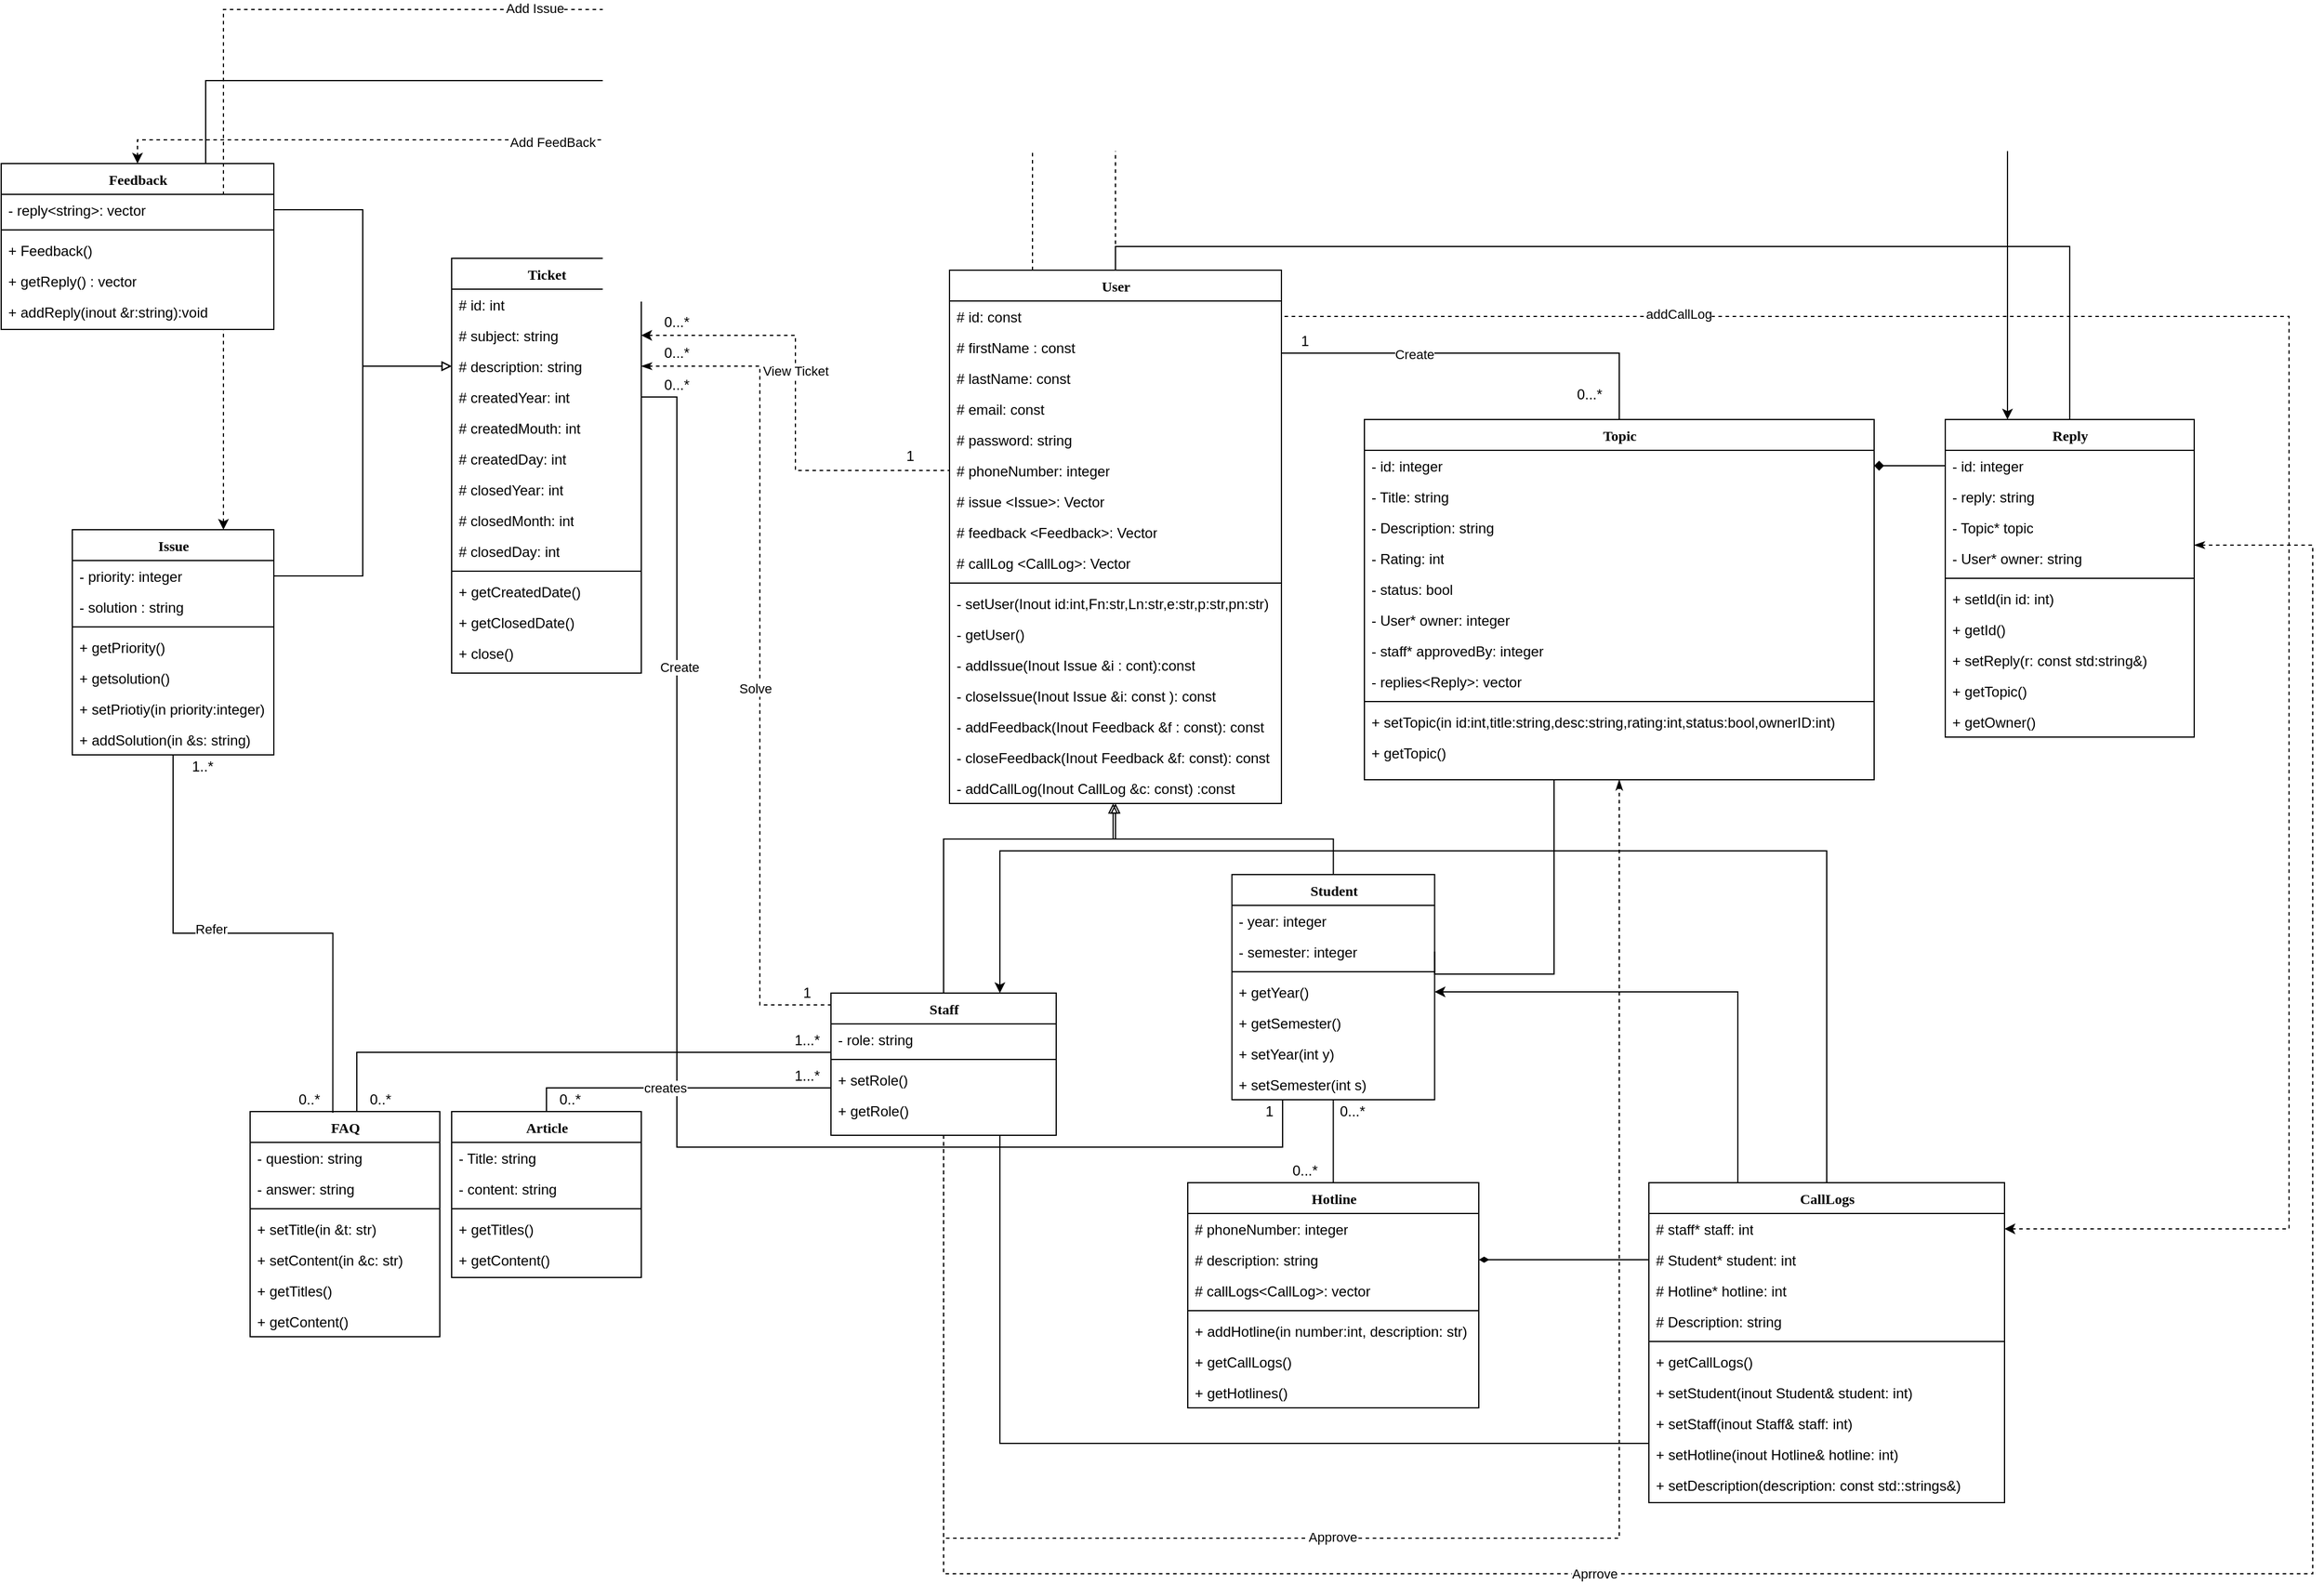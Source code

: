 <mxfile version="13.9.9" type="device"><diagram name="Page-1" id="6133507b-19e7-1e82-6fc7-422aa6c4b21f"><mxGraphModel dx="573" dy="3517" grid="1" gridSize="10" guides="1" tooltips="1" connect="1" arrows="1" fold="1" page="1" pageScale="1" pageWidth="1100" pageHeight="850" background="#ffffff" math="0" shadow="0"><root><mxCell id="0"/><mxCell id="1" parent="0"/><mxCell id="uD2Qz-DI841jRmQrWf2C-61" style="edgeStyle=orthogonalEdgeStyle;rounded=0;orthogonalLoop=1;jettySize=auto;html=1;endArrow=block;endFill=0;" parent="1" source="uD2Qz-DI841jRmQrWf2C-1" edge="1"><mxGeometry relative="1" as="geometry"><mxPoint x="2158" y="-1780" as="targetPoint"/><Array as="points"><mxPoint x="2344" y="-1750"/><mxPoint x="2158" y="-1750"/></Array><mxPoint x="2342.5" y="-1701" as="sourcePoint"/></mxGeometry></mxCell><mxCell id="uD2Qz-DI841jRmQrWf2C-149" style="rounded=0;orthogonalLoop=1;jettySize=auto;html=1;exitX=0.5;exitY=1;exitDx=0;exitDy=0;endArrow=none;endFill=0;entryX=0.5;entryY=0;entryDx=0;entryDy=0;" parent="1" source="uD2Qz-DI841jRmQrWf2C-1" target="uD2Qz-DI841jRmQrWf2C-117" edge="1"><mxGeometry relative="1" as="geometry"><mxPoint x="2360" y="-1490" as="targetPoint"/></mxGeometry></mxCell><mxCell id="uD2Qz-DI841jRmQrWf2C-1" value="Student" style="swimlane;html=1;fontStyle=1;align=center;verticalAlign=top;childLayout=stackLayout;horizontal=1;startSize=26;horizontalStack=0;resizeParent=1;resizeLast=0;collapsible=1;marginBottom=0;swimlaneFillColor=#ffffff;rounded=0;shadow=0;comic=0;labelBackgroundColor=none;strokeWidth=1;fillColor=none;fontFamily=Verdana;fontSize=12" parent="1" vertex="1"><mxGeometry x="2258.25" y="-1720" width="171" height="190" as="geometry"><mxRectangle x="1769" y="-1941" width="100" height="26" as="alternateBounds"/></mxGeometry></mxCell><mxCell id="uD2Qz-DI841jRmQrWf2C-2" value="- year: integer" style="text;html=1;strokeColor=none;fillColor=none;align=left;verticalAlign=top;spacingLeft=4;spacingRight=4;whiteSpace=wrap;overflow=hidden;rotatable=0;points=[[0,0.5],[1,0.5]];portConstraint=eastwest;" parent="uD2Qz-DI841jRmQrWf2C-1" vertex="1"><mxGeometry y="26" width="171" height="26" as="geometry"/></mxCell><mxCell id="uD2Qz-DI841jRmQrWf2C-3" value="- semester: integer" style="text;html=1;strokeColor=none;fillColor=none;align=left;verticalAlign=top;spacingLeft=4;spacingRight=4;whiteSpace=wrap;overflow=hidden;rotatable=0;points=[[0,0.5],[1,0.5]];portConstraint=eastwest;" parent="uD2Qz-DI841jRmQrWf2C-1" vertex="1"><mxGeometry y="52" width="171" height="26" as="geometry"/></mxCell><mxCell id="uD2Qz-DI841jRmQrWf2C-4" value="" style="line;html=1;strokeWidth=1;fillColor=none;align=left;verticalAlign=middle;spacingTop=-1;spacingLeft=3;spacingRight=3;rotatable=0;labelPosition=right;points=[];portConstraint=eastwest;" parent="uD2Qz-DI841jRmQrWf2C-1" vertex="1"><mxGeometry y="78" width="171" height="8" as="geometry"/></mxCell><mxCell id="uD2Qz-DI841jRmQrWf2C-70" value="+ getYear()" style="text;html=1;strokeColor=none;fillColor=none;align=left;verticalAlign=top;spacingLeft=4;spacingRight=4;whiteSpace=wrap;overflow=hidden;rotatable=0;points=[[0,0.5],[1,0.5]];portConstraint=eastwest;" parent="uD2Qz-DI841jRmQrWf2C-1" vertex="1"><mxGeometry y="86" width="171" height="26" as="geometry"/></mxCell><mxCell id="fwpFSu5k25o9d_HIzs70-4" value="+ getSemester()" style="text;html=1;strokeColor=none;fillColor=none;align=left;verticalAlign=top;spacingLeft=4;spacingRight=4;whiteSpace=wrap;overflow=hidden;rotatable=0;points=[[0,0.5],[1,0.5]];portConstraint=eastwest;" parent="uD2Qz-DI841jRmQrWf2C-1" vertex="1"><mxGeometry y="112" width="171" height="26" as="geometry"/></mxCell><mxCell id="fwpFSu5k25o9d_HIzs70-3" value="+ setYear(int y)" style="text;html=1;strokeColor=none;fillColor=none;align=left;verticalAlign=top;spacingLeft=4;spacingRight=4;whiteSpace=wrap;overflow=hidden;rotatable=0;points=[[0,0.5],[1,0.5]];portConstraint=eastwest;" parent="uD2Qz-DI841jRmQrWf2C-1" vertex="1"><mxGeometry y="138" width="171" height="26" as="geometry"/></mxCell><mxCell id="uD2Qz-DI841jRmQrWf2C-5" value="+ setSemester(int s)" style="text;html=1;strokeColor=none;fillColor=none;align=left;verticalAlign=top;spacingLeft=4;spacingRight=4;whiteSpace=wrap;overflow=hidden;rotatable=0;points=[[0,0.5],[1,0.5]];portConstraint=eastwest;" parent="uD2Qz-DI841jRmQrWf2C-1" vertex="1"><mxGeometry y="164" width="171" height="26" as="geometry"/></mxCell><mxCell id="uD2Qz-DI841jRmQrWf2C-62" style="edgeStyle=orthogonalEdgeStyle;rounded=0;orthogonalLoop=1;jettySize=auto;html=1;exitX=0.5;exitY=0;exitDx=0;exitDy=0;entryX=0.5;entryY=1;entryDx=0;entryDy=0;endArrow=block;endFill=0;" parent="1" source="uD2Qz-DI841jRmQrWf2C-53" target="uD2Qz-DI841jRmQrWf2C-73" edge="1"><mxGeometry relative="1" as="geometry"><mxPoint x="2159" y="-1786" as="targetPoint"/><Array as="points"><mxPoint x="2015" y="-1750"/><mxPoint x="2160" y="-1750"/></Array></mxGeometry></mxCell><mxCell id="LTG6t53aJ85nXShR4HOv-27" style="edgeStyle=orthogonalEdgeStyle;rounded=0;orthogonalLoop=1;jettySize=auto;html=1;exitX=0.75;exitY=1;exitDx=0;exitDy=0;entryX=0;entryY=0.5;entryDx=0;entryDy=0;endArrow=none;endFill=0;" parent="1" source="uD2Qz-DI841jRmQrWf2C-53" target="uD2Qz-DI841jRmQrWf2C-168" edge="1"><mxGeometry relative="1" as="geometry"><Array as="points"><mxPoint x="2063" y="-1240"/><mxPoint x="2610" y="-1240"/></Array></mxGeometry></mxCell><mxCell id="jJWsI16hQN7wxo_IH3_u-4" style="edgeStyle=orthogonalEdgeStyle;rounded=0;orthogonalLoop=1;jettySize=auto;html=1;entryX=0.5;entryY=1;entryDx=0;entryDy=0;dashed=1;startArrow=none;startFill=0;endArrow=classicThin;endFill=1;" parent="1" source="uD2Qz-DI841jRmQrWf2C-53" target="uD2Qz-DI841jRmQrWf2C-133" edge="1"><mxGeometry relative="1" as="geometry"><Array as="points"><mxPoint x="2015" y="-1160"/><mxPoint x="2585" y="-1160"/></Array></mxGeometry></mxCell><mxCell id="jJWsI16hQN7wxo_IH3_u-5" value="Approve" style="edgeLabel;html=1;align=center;verticalAlign=middle;resizable=0;points=[];" parent="jJWsI16hQN7wxo_IH3_u-4" vertex="1" connectable="0"><mxGeometry x="-0.139" y="1" relative="1" as="geometry"><mxPoint as="offset"/></mxGeometry></mxCell><mxCell id="uD2Qz-DI841jRmQrWf2C-53" value="Staff" style="swimlane;html=1;fontStyle=1;align=center;verticalAlign=top;childLayout=stackLayout;horizontal=1;startSize=26;horizontalStack=0;resizeParent=1;resizeLast=0;collapsible=1;marginBottom=0;swimlaneFillColor=#ffffff;rounded=0;shadow=0;comic=0;labelBackgroundColor=none;strokeWidth=1;fillColor=none;fontFamily=Verdana;fontSize=12" parent="1" vertex="1"><mxGeometry x="1920" y="-1620" width="190" height="120" as="geometry"><mxRectangle x="1430" y="-1941" width="100" height="26" as="alternateBounds"/></mxGeometry></mxCell><mxCell id="uD2Qz-DI841jRmQrWf2C-54" value="- role: string" style="text;html=1;strokeColor=none;fillColor=none;align=left;verticalAlign=top;spacingLeft=4;spacingRight=4;whiteSpace=wrap;overflow=hidden;rotatable=0;points=[[0,0.5],[1,0.5]];portConstraint=eastwest;" parent="uD2Qz-DI841jRmQrWf2C-53" vertex="1"><mxGeometry y="26" width="190" height="26" as="geometry"/></mxCell><mxCell id="uD2Qz-DI841jRmQrWf2C-56" value="" style="line;html=1;strokeWidth=1;fillColor=none;align=left;verticalAlign=middle;spacingTop=-1;spacingLeft=3;spacingRight=3;rotatable=0;labelPosition=right;points=[];portConstraint=eastwest;" parent="uD2Qz-DI841jRmQrWf2C-53" vertex="1"><mxGeometry y="52" width="190" height="8" as="geometry"/></mxCell><mxCell id="fwpFSu5k25o9d_HIzs70-22" value="+ setRole()" style="text;html=1;strokeColor=none;fillColor=none;align=left;verticalAlign=top;spacingLeft=4;spacingRight=4;whiteSpace=wrap;overflow=hidden;rotatable=0;points=[[0,0.5],[1,0.5]];portConstraint=eastwest;" parent="uD2Qz-DI841jRmQrWf2C-53" vertex="1"><mxGeometry y="60" width="190" height="26" as="geometry"/></mxCell><mxCell id="X2WeLWAJaxURfAypOdhX-17" value="+ getRole()" style="text;html=1;strokeColor=none;fillColor=none;align=left;verticalAlign=top;spacingLeft=4;spacingRight=4;whiteSpace=wrap;overflow=hidden;rotatable=0;points=[[0,0.5],[1,0.5]];portConstraint=eastwest;" parent="uD2Qz-DI841jRmQrWf2C-53" vertex="1"><mxGeometry y="86" width="190" height="26" as="geometry"/></mxCell><mxCell id="hPfFJoXS72aLHpicnr_9-10" style="edgeStyle=orthogonalEdgeStyle;rounded=0;orthogonalLoop=1;jettySize=auto;html=1;exitX=0.25;exitY=0;exitDx=0;exitDy=0;entryX=0.5;entryY=0;entryDx=0;entryDy=0;dashed=1;startArrow=none;startFill=0;endArrow=classic;endFill=1;" parent="1" source="uD2Qz-DI841jRmQrWf2C-73" target="uD2Qz-DI841jRmQrWf2C-145" edge="1"><mxGeometry relative="1" as="geometry"/></mxCell><mxCell id="hPfFJoXS72aLHpicnr_9-11" value="Add FeedBack" style="edgeLabel;html=1;align=center;verticalAlign=middle;resizable=0;points=[];" parent="hPfFJoXS72aLHpicnr_9-10" vertex="1" connectable="0"><mxGeometry x="0.165" y="2" relative="1" as="geometry"><mxPoint as="offset"/></mxGeometry></mxCell><mxCell id="uD2Qz-DI841jRmQrWf2C-73" value="User" style="swimlane;html=1;fontStyle=1;align=center;verticalAlign=top;childLayout=stackLayout;horizontal=1;startSize=26;horizontalStack=0;resizeParent=1;resizeLast=0;collapsible=1;marginBottom=0;swimlaneFillColor=#ffffff;rounded=0;shadow=0;comic=0;labelBackgroundColor=none;strokeWidth=1;fillColor=none;fontFamily=Verdana;fontSize=12" parent="1" vertex="1"><mxGeometry x="2020" y="-2230" width="280" height="450" as="geometry"><mxRectangle x="1581" y="-2465" width="100" height="26" as="alternateBounds"/></mxGeometry></mxCell><mxCell id="uD2Qz-DI841jRmQrWf2C-74" value="# id: const" style="text;html=1;strokeColor=none;fillColor=none;align=left;verticalAlign=top;spacingLeft=4;spacingRight=4;whiteSpace=wrap;overflow=hidden;rotatable=0;points=[[0,0.5],[1,0.5]];portConstraint=eastwest;" parent="uD2Qz-DI841jRmQrWf2C-73" vertex="1"><mxGeometry y="26" width="280" height="26" as="geometry"/></mxCell><mxCell id="uD2Qz-DI841jRmQrWf2C-75" value="#&amp;nbsp;firstName : const" style="text;html=1;strokeColor=none;fillColor=none;align=left;verticalAlign=top;spacingLeft=4;spacingRight=4;whiteSpace=wrap;overflow=hidden;rotatable=0;points=[[0,0.5],[1,0.5]];portConstraint=eastwest;" parent="uD2Qz-DI841jRmQrWf2C-73" vertex="1"><mxGeometry y="52" width="280" height="26" as="geometry"/></mxCell><mxCell id="uD2Qz-DI841jRmQrWf2C-78" value="#&amp;nbsp;lastName: const" style="text;html=1;strokeColor=none;fillColor=none;align=left;verticalAlign=top;spacingLeft=4;spacingRight=4;whiteSpace=wrap;overflow=hidden;rotatable=0;points=[[0,0.5],[1,0.5]];portConstraint=eastwest;" parent="uD2Qz-DI841jRmQrWf2C-73" vertex="1"><mxGeometry y="78" width="280" height="26" as="geometry"/></mxCell><mxCell id="uD2Qz-DI841jRmQrWf2C-79" value="#&amp;nbsp;email: const" style="text;html=1;strokeColor=none;fillColor=none;align=left;verticalAlign=top;spacingLeft=4;spacingRight=4;whiteSpace=wrap;overflow=hidden;rotatable=0;points=[[0,0.5],[1,0.5]];portConstraint=eastwest;" parent="uD2Qz-DI841jRmQrWf2C-73" vertex="1"><mxGeometry y="104" width="280" height="26" as="geometry"/></mxCell><mxCell id="uD2Qz-DI841jRmQrWf2C-80" value="#&amp;nbsp;password: string" style="text;html=1;strokeColor=none;fillColor=none;align=left;verticalAlign=top;spacingLeft=4;spacingRight=4;whiteSpace=wrap;overflow=hidden;rotatable=0;points=[[0,0.5],[1,0.5]];portConstraint=eastwest;" parent="uD2Qz-DI841jRmQrWf2C-73" vertex="1"><mxGeometry y="130" width="280" height="26" as="geometry"/></mxCell><mxCell id="uD2Qz-DI841jRmQrWf2C-81" value="#&amp;nbsp;phoneNumber: integer" style="text;html=1;strokeColor=none;fillColor=none;align=left;verticalAlign=top;spacingLeft=4;spacingRight=4;whiteSpace=wrap;overflow=hidden;rotatable=0;points=[[0,0.5],[1,0.5]];portConstraint=eastwest;" parent="uD2Qz-DI841jRmQrWf2C-73" vertex="1"><mxGeometry y="156" width="280" height="26" as="geometry"/></mxCell><mxCell id="uD2Qz-DI841jRmQrWf2C-82" value="#&amp;nbsp;issue &amp;lt;Issue&amp;gt;: Vector" style="text;html=1;strokeColor=none;fillColor=none;align=left;verticalAlign=top;spacingLeft=4;spacingRight=4;whiteSpace=wrap;overflow=hidden;rotatable=0;points=[[0,0.5],[1,0.5]];portConstraint=eastwest;" parent="uD2Qz-DI841jRmQrWf2C-73" vertex="1"><mxGeometry y="182" width="280" height="26" as="geometry"/></mxCell><mxCell id="uD2Qz-DI841jRmQrWf2C-83" value="#&amp;nbsp;feedback &amp;lt;Feedback&amp;gt;: Vector" style="text;html=1;strokeColor=none;fillColor=none;align=left;verticalAlign=top;spacingLeft=4;spacingRight=4;whiteSpace=wrap;overflow=hidden;rotatable=0;points=[[0,0.5],[1,0.5]];portConstraint=eastwest;" parent="uD2Qz-DI841jRmQrWf2C-73" vertex="1"><mxGeometry y="208" width="280" height="26" as="geometry"/></mxCell><mxCell id="uD2Qz-DI841jRmQrWf2C-84" value="#&amp;nbsp;callLog &amp;lt;CallLog&amp;gt;: Vector" style="text;html=1;strokeColor=none;fillColor=none;align=left;verticalAlign=top;spacingLeft=4;spacingRight=4;whiteSpace=wrap;overflow=hidden;rotatable=0;points=[[0,0.5],[1,0.5]];portConstraint=eastwest;" parent="uD2Qz-DI841jRmQrWf2C-73" vertex="1"><mxGeometry y="234" width="280" height="26" as="geometry"/></mxCell><mxCell id="uD2Qz-DI841jRmQrWf2C-76" value="" style="line;html=1;strokeWidth=1;fillColor=none;align=left;verticalAlign=middle;spacingTop=-1;spacingLeft=3;spacingRight=3;rotatable=0;labelPosition=right;points=[];portConstraint=eastwest;" parent="uD2Qz-DI841jRmQrWf2C-73" vertex="1"><mxGeometry y="260" width="280" height="8" as="geometry"/></mxCell><mxCell id="X2WeLWAJaxURfAypOdhX-36" value="- setUser(Inout id:int,Fn:str,Ln:str,e:str,p:str,pn:str)&amp;nbsp;" style="text;html=1;strokeColor=none;fillColor=none;align=left;verticalAlign=top;spacingLeft=4;spacingRight=4;whiteSpace=wrap;overflow=hidden;rotatable=0;points=[[0,0.5],[1,0.5]];portConstraint=eastwest;" parent="uD2Qz-DI841jRmQrWf2C-73" vertex="1"><mxGeometry y="268" width="280" height="26" as="geometry"/></mxCell><mxCell id="d10jbH8K3HjbSiHSZLrP-2" value="- getUser()&amp;nbsp;" style="text;html=1;strokeColor=none;fillColor=none;align=left;verticalAlign=top;spacingLeft=4;spacingRight=4;whiteSpace=wrap;overflow=hidden;rotatable=0;points=[[0,0.5],[1,0.5]];portConstraint=eastwest;" vertex="1" parent="uD2Qz-DI841jRmQrWf2C-73"><mxGeometry y="294" width="280" height="26" as="geometry"/></mxCell><mxCell id="X2WeLWAJaxURfAypOdhX-15" value="- addIssue(Inout Issue &amp;amp;i : cont):const" style="text;html=1;strokeColor=none;fillColor=none;align=left;verticalAlign=top;spacingLeft=4;spacingRight=4;whiteSpace=wrap;overflow=hidden;rotatable=0;points=[[0,0.5],[1,0.5]];portConstraint=eastwest;" parent="uD2Qz-DI841jRmQrWf2C-73" vertex="1"><mxGeometry y="320" width="280" height="26" as="geometry"/></mxCell><mxCell id="uD2Qz-DI841jRmQrWf2C-86" value="- closeIssue(Inout Issue &amp;amp;i: const ): const&amp;nbsp;" style="text;html=1;strokeColor=none;fillColor=none;align=left;verticalAlign=top;spacingLeft=4;spacingRight=4;whiteSpace=wrap;overflow=hidden;rotatable=0;points=[[0,0.5],[1,0.5]];portConstraint=eastwest;" parent="uD2Qz-DI841jRmQrWf2C-73" vertex="1"><mxGeometry y="346" width="280" height="26" as="geometry"/></mxCell><mxCell id="uD2Qz-DI841jRmQrWf2C-77" value="- addFeedback(Inout Feedback &amp;amp;f : const): const&amp;nbsp;&amp;nbsp;" style="text;html=1;strokeColor=none;fillColor=none;align=left;verticalAlign=top;spacingLeft=4;spacingRight=4;whiteSpace=wrap;overflow=hidden;rotatable=0;points=[[0,0.5],[1,0.5]];portConstraint=eastwest;" parent="uD2Qz-DI841jRmQrWf2C-73" vertex="1"><mxGeometry y="372" width="280" height="26" as="geometry"/></mxCell><mxCell id="uD2Qz-DI841jRmQrWf2C-87" value="- closeFeedback(Inout Feedback &amp;amp;f: const): const&amp;nbsp;" style="text;html=1;strokeColor=none;fillColor=none;align=left;verticalAlign=top;spacingLeft=4;spacingRight=4;whiteSpace=wrap;overflow=hidden;rotatable=0;points=[[0,0.5],[1,0.5]];portConstraint=eastwest;" parent="uD2Qz-DI841jRmQrWf2C-73" vertex="1"><mxGeometry y="398" width="280" height="26" as="geometry"/></mxCell><mxCell id="uD2Qz-DI841jRmQrWf2C-164" value="- addCallLog(Inout CallLog &amp;amp;c: const) :const" style="text;html=1;strokeColor=none;fillColor=none;align=left;verticalAlign=top;spacingLeft=4;spacingRight=4;whiteSpace=wrap;overflow=hidden;rotatable=0;points=[[0,0.5],[1,0.5]];portConstraint=eastwest;" parent="uD2Qz-DI841jRmQrWf2C-73" vertex="1"><mxGeometry y="424" width="280" height="26" as="geometry"/></mxCell><mxCell id="uD2Qz-DI841jRmQrWf2C-98" value="" style="group;container=1;" parent="1" vertex="1" connectable="0"><mxGeometry x="1613" y="-2083" width="394" height="314" as="geometry"><mxRectangle x="1123" y="-2323" width="50" height="40" as="alternateBounds"/></mxGeometry></mxCell><mxCell id="uD2Qz-DI841jRmQrWf2C-96" value="1" style="text;html=1;strokeColor=none;fillColor=none;align=center;verticalAlign=middle;whiteSpace=wrap;rounded=0;" parent="uD2Qz-DI841jRmQrWf2C-98" vertex="1"><mxGeometry x="354" width="40" height="20" as="geometry"/></mxCell><mxCell id="uD2Qz-DI841jRmQrWf2C-108" style="edgeStyle=orthogonalEdgeStyle;rounded=0;orthogonalLoop=1;jettySize=auto;html=1;exitX=1;exitY=0.5;exitDx=0;exitDy=0;endArrow=none;endFill=0;startArrow=classicThin;startFill=1;dashed=1;" parent="1" source="uD2Qz-DI841jRmQrWf2C-99" target="uD2Qz-DI841jRmQrWf2C-53" edge="1"><mxGeometry relative="1" as="geometry"><Array as="points"><mxPoint x="1860" y="-2149"/><mxPoint x="1860" y="-1610"/></Array></mxGeometry></mxCell><mxCell id="X2WeLWAJaxURfAypOdhX-28" value="Solve" style="edgeLabel;html=1;align=center;verticalAlign=middle;resizable=0;points=[];" parent="uD2Qz-DI841jRmQrWf2C-108" vertex="1" connectable="0"><mxGeometry x="0.065" y="-4" relative="1" as="geometry"><mxPoint as="offset"/></mxGeometry></mxCell><mxCell id="uD2Qz-DI841jRmQrWf2C-109" style="edgeStyle=orthogonalEdgeStyle;rounded=0;orthogonalLoop=1;jettySize=auto;html=1;exitX=1;exitY=0.5;exitDx=0;exitDy=0;endArrow=none;endFill=0;entryX=0.25;entryY=1;entryDx=0;entryDy=0;" parent="1" source="uD2Qz-DI841jRmQrWf2C-100" target="uD2Qz-DI841jRmQrWf2C-1" edge="1"><mxGeometry relative="1" as="geometry"><Array as="points"><mxPoint x="1790" y="-2123"/><mxPoint x="1790" y="-1490"/><mxPoint x="2301" y="-1490"/></Array><mxPoint x="2280" y="-1510" as="targetPoint"/></mxGeometry></mxCell><mxCell id="X2WeLWAJaxURfAypOdhX-32" value="Create" style="edgeLabel;html=1;align=center;verticalAlign=middle;resizable=0;points=[];" parent="uD2Qz-DI841jRmQrWf2C-109" vertex="1" connectable="0"><mxGeometry x="-0.575" y="2" relative="1" as="geometry"><mxPoint as="offset"/></mxGeometry></mxCell><mxCell id="uD2Qz-DI841jRmQrWf2C-110" value="0...*" style="text;html=1;strokeColor=none;fillColor=none;align=center;verticalAlign=middle;whiteSpace=wrap;rounded=0;" parent="1" vertex="1"><mxGeometry x="1770" y="-2170" width="40" height="20" as="geometry"/></mxCell><mxCell id="uD2Qz-DI841jRmQrWf2C-111" value="1" style="text;html=1;strokeColor=none;fillColor=none;align=center;verticalAlign=middle;whiteSpace=wrap;rounded=0;" parent="1" vertex="1"><mxGeometry x="1880" y="-1630" width="40" height="20" as="geometry"/></mxCell><mxCell id="uD2Qz-DI841jRmQrWf2C-113" value="1" style="text;html=1;strokeColor=none;fillColor=none;align=center;verticalAlign=middle;whiteSpace=wrap;rounded=0;" parent="1" vertex="1"><mxGeometry x="2270" y="-1530" width="40" height="20" as="geometry"/></mxCell><mxCell id="uD2Qz-DI841jRmQrWf2C-117" value="Hotline" style="swimlane;html=1;fontStyle=1;align=center;verticalAlign=top;childLayout=stackLayout;horizontal=1;startSize=26;horizontalStack=0;resizeParent=1;resizeLast=0;collapsible=1;marginBottom=0;swimlaneFillColor=#ffffff;rounded=0;shadow=0;comic=0;labelBackgroundColor=none;strokeWidth=1;fillColor=none;fontFamily=Verdana;fontSize=12" parent="1" vertex="1"><mxGeometry x="2221" y="-1460" width="245.5" height="190" as="geometry"><mxRectangle x="1430" y="-1941" width="100" height="26" as="alternateBounds"/></mxGeometry></mxCell><mxCell id="uD2Qz-DI841jRmQrWf2C-118" value="# phoneNumber: integer" style="text;html=1;strokeColor=none;fillColor=none;align=left;verticalAlign=top;spacingLeft=4;spacingRight=4;whiteSpace=wrap;overflow=hidden;rotatable=0;points=[[0,0.5],[1,0.5]];portConstraint=eastwest;" parent="uD2Qz-DI841jRmQrWf2C-117" vertex="1"><mxGeometry y="26" width="245.5" height="26" as="geometry"/></mxCell><mxCell id="uD2Qz-DI841jRmQrWf2C-161" value="# description: string" style="text;html=1;strokeColor=none;fillColor=none;align=left;verticalAlign=top;spacingLeft=4;spacingRight=4;whiteSpace=wrap;overflow=hidden;rotatable=0;points=[[0,0.5],[1,0.5]];portConstraint=eastwest;" parent="uD2Qz-DI841jRmQrWf2C-117" vertex="1"><mxGeometry y="52" width="245.5" height="26" as="geometry"/></mxCell><mxCell id="X2WeLWAJaxURfAypOdhX-1" value="# callLogs&amp;lt;CallLog&amp;gt;: vector" style="text;html=1;strokeColor=none;fillColor=none;align=left;verticalAlign=top;spacingLeft=4;spacingRight=4;whiteSpace=wrap;overflow=hidden;rotatable=0;points=[[0,0.5],[1,0.5]];portConstraint=eastwest;" parent="uD2Qz-DI841jRmQrWf2C-117" vertex="1"><mxGeometry y="78" width="245.5" height="26" as="geometry"/></mxCell><mxCell id="uD2Qz-DI841jRmQrWf2C-119" value="" style="line;html=1;strokeWidth=1;fillColor=none;align=left;verticalAlign=middle;spacingTop=-1;spacingLeft=3;spacingRight=3;rotatable=0;labelPosition=right;points=[];portConstraint=eastwest;" parent="uD2Qz-DI841jRmQrWf2C-117" vertex="1"><mxGeometry y="104" width="245.5" height="8" as="geometry"/></mxCell><mxCell id="uD2Qz-DI841jRmQrWf2C-120" value="+ addHotline(in number:int, description: str)" style="text;html=1;strokeColor=none;fillColor=none;align=left;verticalAlign=top;spacingLeft=4;spacingRight=4;whiteSpace=wrap;overflow=hidden;rotatable=0;points=[[0,0.5],[1,0.5]];portConstraint=eastwest;" parent="uD2Qz-DI841jRmQrWf2C-117" vertex="1"><mxGeometry y="112" width="245.5" height="26" as="geometry"/></mxCell><mxCell id="uD2Qz-DI841jRmQrWf2C-163" value="+ getCallLogs()" style="text;html=1;strokeColor=none;fillColor=none;align=left;verticalAlign=top;spacingLeft=4;spacingRight=4;whiteSpace=wrap;overflow=hidden;rotatable=0;points=[[0,0.5],[1,0.5]];portConstraint=eastwest;" parent="uD2Qz-DI841jRmQrWf2C-117" vertex="1"><mxGeometry y="138" width="245.5" height="26" as="geometry"/></mxCell><mxCell id="X2WeLWAJaxURfAypOdhX-3" value="+ getHotlines()" style="text;html=1;strokeColor=none;fillColor=none;align=left;verticalAlign=top;spacingLeft=4;spacingRight=4;whiteSpace=wrap;overflow=hidden;rotatable=0;points=[[0,0.5],[1,0.5]];portConstraint=eastwest;" parent="uD2Qz-DI841jRmQrWf2C-117" vertex="1"><mxGeometry y="164" width="245.5" height="26" as="geometry"/></mxCell><mxCell id="hPfFJoXS72aLHpicnr_9-8" style="edgeStyle=orthogonalEdgeStyle;rounded=0;orthogonalLoop=1;jettySize=auto;html=1;exitX=0.25;exitY=0;exitDx=0;exitDy=0;entryX=1;entryY=0.5;entryDx=0;entryDy=0;" parent="1" source="uD2Qz-DI841jRmQrWf2C-121" target="uD2Qz-DI841jRmQrWf2C-70" edge="1"><mxGeometry relative="1" as="geometry"/></mxCell><mxCell id="hPfFJoXS72aLHpicnr_9-9" style="edgeStyle=orthogonalEdgeStyle;rounded=0;orthogonalLoop=1;jettySize=auto;html=1;exitX=0.5;exitY=0;exitDx=0;exitDy=0;entryX=0.75;entryY=0;entryDx=0;entryDy=0;" parent="1" source="uD2Qz-DI841jRmQrWf2C-121" target="uD2Qz-DI841jRmQrWf2C-53" edge="1"><mxGeometry relative="1" as="geometry"><Array as="points"><mxPoint x="2760" y="-1740"/><mxPoint x="2063" y="-1740"/></Array></mxGeometry></mxCell><mxCell id="uD2Qz-DI841jRmQrWf2C-121" value="CallLogs" style="swimlane;html=1;fontStyle=1;align=center;verticalAlign=top;childLayout=stackLayout;horizontal=1;startSize=26;horizontalStack=0;resizeParent=1;resizeLast=0;collapsible=1;marginBottom=0;swimlaneFillColor=#ffffff;rounded=0;shadow=0;comic=0;labelBackgroundColor=none;strokeWidth=1;fillColor=none;fontFamily=Verdana;fontSize=12" parent="1" vertex="1"><mxGeometry x="2610" y="-1460" width="300" height="270" as="geometry"><mxRectangle x="1430" y="-1941" width="100" height="26" as="alternateBounds"/></mxGeometry></mxCell><mxCell id="uD2Qz-DI841jRmQrWf2C-122" value="# staff* staff: int" style="text;html=1;strokeColor=none;fillColor=none;align=left;verticalAlign=top;spacingLeft=4;spacingRight=4;whiteSpace=wrap;overflow=hidden;rotatable=0;points=[[0,0.5],[1,0.5]];portConstraint=eastwest;" parent="uD2Qz-DI841jRmQrWf2C-121" vertex="1"><mxGeometry y="26" width="300" height="26" as="geometry"/></mxCell><mxCell id="uD2Qz-DI841jRmQrWf2C-166" value="# Student* student: int" style="text;html=1;strokeColor=none;fillColor=none;align=left;verticalAlign=top;spacingLeft=4;spacingRight=4;whiteSpace=wrap;overflow=hidden;rotatable=0;points=[[0,0.5],[1,0.5]];portConstraint=eastwest;" parent="uD2Qz-DI841jRmQrWf2C-121" vertex="1"><mxGeometry y="52" width="300" height="26" as="geometry"/></mxCell><mxCell id="X2WeLWAJaxURfAypOdhX-6" value="# Hotline* hotline: int" style="text;html=1;strokeColor=none;fillColor=none;align=left;verticalAlign=top;spacingLeft=4;spacingRight=4;whiteSpace=wrap;overflow=hidden;rotatable=0;points=[[0,0.5],[1,0.5]];portConstraint=eastwest;" parent="uD2Qz-DI841jRmQrWf2C-121" vertex="1"><mxGeometry y="78" width="300" height="26" as="geometry"/></mxCell><mxCell id="uD2Qz-DI841jRmQrWf2C-168" value="# Description: string" style="text;html=1;strokeColor=none;fillColor=none;align=left;verticalAlign=top;spacingLeft=4;spacingRight=4;whiteSpace=wrap;overflow=hidden;rotatable=0;points=[[0,0.5],[1,0.5]];portConstraint=eastwest;" parent="uD2Qz-DI841jRmQrWf2C-121" vertex="1"><mxGeometry y="104" width="300" height="26" as="geometry"/></mxCell><mxCell id="uD2Qz-DI841jRmQrWf2C-123" value="" style="line;html=1;strokeWidth=1;fillColor=none;align=left;verticalAlign=middle;spacingTop=-1;spacingLeft=3;spacingRight=3;rotatable=0;labelPosition=right;points=[];portConstraint=eastwest;" parent="uD2Qz-DI841jRmQrWf2C-121" vertex="1"><mxGeometry y="130" width="300" height="8" as="geometry"/></mxCell><mxCell id="uD2Qz-DI841jRmQrWf2C-124" value="+ getCallLogs()" style="text;html=1;strokeColor=none;fillColor=none;align=left;verticalAlign=top;spacingLeft=4;spacingRight=4;whiteSpace=wrap;overflow=hidden;rotatable=0;points=[[0,0.5],[1,0.5]];portConstraint=eastwest;" parent="uD2Qz-DI841jRmQrWf2C-121" vertex="1"><mxGeometry y="138" width="300" height="26" as="geometry"/></mxCell><mxCell id="X2WeLWAJaxURfAypOdhX-7" value="+ setStudent(inout Student&amp;amp; student: int)" style="text;html=1;strokeColor=none;fillColor=none;align=left;verticalAlign=top;spacingLeft=4;spacingRight=4;whiteSpace=wrap;overflow=hidden;rotatable=0;points=[[0,0.5],[1,0.5]];portConstraint=eastwest;" parent="uD2Qz-DI841jRmQrWf2C-121" vertex="1"><mxGeometry y="164" width="300" height="26" as="geometry"/></mxCell><mxCell id="X2WeLWAJaxURfAypOdhX-9" value="+ setStaff(inout Staff&amp;amp; staff: int)" style="text;html=1;strokeColor=none;fillColor=none;align=left;verticalAlign=top;spacingLeft=4;spacingRight=4;whiteSpace=wrap;overflow=hidden;rotatable=0;points=[[0,0.5],[1,0.5]];portConstraint=eastwest;" parent="uD2Qz-DI841jRmQrWf2C-121" vertex="1"><mxGeometry y="190" width="300" height="26" as="geometry"/></mxCell><mxCell id="X2WeLWAJaxURfAypOdhX-24" value="+ setHotline(inout Hotline&amp;amp; hotline: int)" style="text;html=1;strokeColor=none;fillColor=none;align=left;verticalAlign=top;spacingLeft=4;spacingRight=4;whiteSpace=wrap;overflow=hidden;rotatable=0;points=[[0,0.5],[1,0.5]];portConstraint=eastwest;" parent="uD2Qz-DI841jRmQrWf2C-121" vertex="1"><mxGeometry y="216" width="300" height="26" as="geometry"/></mxCell><mxCell id="X2WeLWAJaxURfAypOdhX-25" value="+ setDescription(description: const std::strings&amp;amp;)" style="text;html=1;strokeColor=none;fillColor=none;align=left;verticalAlign=top;spacingLeft=4;spacingRight=4;whiteSpace=wrap;overflow=hidden;rotatable=0;points=[[0,0.5],[1,0.5]];portConstraint=eastwest;" parent="uD2Qz-DI841jRmQrWf2C-121" vertex="1"><mxGeometry y="242" width="300" height="26" as="geometry"/></mxCell><mxCell id="uD2Qz-DI841jRmQrWf2C-125" value="Article" style="swimlane;html=1;fontStyle=1;align=center;verticalAlign=top;childLayout=stackLayout;horizontal=1;startSize=26;horizontalStack=0;resizeParent=1;resizeLast=0;collapsible=1;marginBottom=0;swimlaneFillColor=#ffffff;rounded=0;shadow=0;comic=0;labelBackgroundColor=none;strokeWidth=1;fillColor=none;fontFamily=Verdana;fontSize=12" parent="1" vertex="1"><mxGeometry x="1600" y="-1520" width="160" height="140" as="geometry"><mxRectangle x="1590" y="-1400" width="100" height="26" as="alternateBounds"/></mxGeometry></mxCell><mxCell id="uD2Qz-DI841jRmQrWf2C-126" value="- Title: string" style="text;html=1;strokeColor=none;fillColor=none;align=left;verticalAlign=top;spacingLeft=4;spacingRight=4;whiteSpace=wrap;overflow=hidden;rotatable=0;points=[[0,0.5],[1,0.5]];portConstraint=eastwest;" parent="uD2Qz-DI841jRmQrWf2C-125" vertex="1"><mxGeometry y="26" width="160" height="26" as="geometry"/></mxCell><mxCell id="uD2Qz-DI841jRmQrWf2C-197" value="- content: string" style="text;html=1;strokeColor=none;fillColor=none;align=left;verticalAlign=top;spacingLeft=4;spacingRight=4;whiteSpace=wrap;overflow=hidden;rotatable=0;points=[[0,0.5],[1,0.5]];portConstraint=eastwest;" parent="uD2Qz-DI841jRmQrWf2C-125" vertex="1"><mxGeometry y="52" width="160" height="26" as="geometry"/></mxCell><mxCell id="uD2Qz-DI841jRmQrWf2C-127" value="" style="line;html=1;strokeWidth=1;fillColor=none;align=left;verticalAlign=middle;spacingTop=-1;spacingLeft=3;spacingRight=3;rotatable=0;labelPosition=right;points=[];portConstraint=eastwest;" parent="uD2Qz-DI841jRmQrWf2C-125" vertex="1"><mxGeometry y="78" width="160" height="8" as="geometry"/></mxCell><mxCell id="uD2Qz-DI841jRmQrWf2C-128" value="+ getTitles()" style="text;html=1;strokeColor=none;fillColor=none;align=left;verticalAlign=top;spacingLeft=4;spacingRight=4;whiteSpace=wrap;overflow=hidden;rotatable=0;points=[[0,0.5],[1,0.5]];portConstraint=eastwest;" parent="uD2Qz-DI841jRmQrWf2C-125" vertex="1"><mxGeometry y="86" width="160" height="26" as="geometry"/></mxCell><mxCell id="fwpFSu5k25o9d_HIzs70-1" value="+ getContent()" style="text;html=1;strokeColor=none;fillColor=none;align=left;verticalAlign=top;spacingLeft=4;spacingRight=4;whiteSpace=wrap;overflow=hidden;rotatable=0;points=[[0,0.5],[1,0.5]];portConstraint=eastwest;" parent="uD2Qz-DI841jRmQrWf2C-125" vertex="1"><mxGeometry y="112" width="160" height="26" as="geometry"/></mxCell><mxCell id="uD2Qz-DI841jRmQrWf2C-133" value="Topic" style="swimlane;html=1;fontStyle=1;align=center;verticalAlign=top;childLayout=stackLayout;horizontal=1;startSize=26;horizontalStack=0;resizeParent=1;resizeLast=0;collapsible=1;marginBottom=0;swimlaneFillColor=#ffffff;rounded=0;shadow=0;comic=0;labelBackgroundColor=none;strokeWidth=1;fillColor=none;fontFamily=Verdana;fontSize=12" parent="1" vertex="1"><mxGeometry x="2370" y="-2104" width="430" height="304" as="geometry"><mxRectangle x="1430" y="-1941" width="100" height="26" as="alternateBounds"/></mxGeometry></mxCell><mxCell id="uD2Qz-DI841jRmQrWf2C-134" value="- id: integer" style="text;html=1;strokeColor=none;fillColor=none;align=left;verticalAlign=top;spacingLeft=4;spacingRight=4;whiteSpace=wrap;overflow=hidden;rotatable=0;points=[[0,0.5],[1,0.5]];portConstraint=eastwest;" parent="uD2Qz-DI841jRmQrWf2C-133" vertex="1"><mxGeometry y="26" width="430" height="26" as="geometry"/></mxCell><mxCell id="uD2Qz-DI841jRmQrWf2C-203" value="- Title: string" style="text;html=1;strokeColor=none;fillColor=none;align=left;verticalAlign=top;spacingLeft=4;spacingRight=4;whiteSpace=wrap;overflow=hidden;rotatable=0;points=[[0,0.5],[1,0.5]];portConstraint=eastwest;" parent="uD2Qz-DI841jRmQrWf2C-133" vertex="1"><mxGeometry y="52" width="430" height="26" as="geometry"/></mxCell><mxCell id="uD2Qz-DI841jRmQrWf2C-204" value="- Description: string" style="text;html=1;strokeColor=none;fillColor=none;align=left;verticalAlign=top;spacingLeft=4;spacingRight=4;whiteSpace=wrap;overflow=hidden;rotatable=0;points=[[0,0.5],[1,0.5]];portConstraint=eastwest;" parent="uD2Qz-DI841jRmQrWf2C-133" vertex="1"><mxGeometry y="78" width="430" height="26" as="geometry"/></mxCell><mxCell id="uD2Qz-DI841jRmQrWf2C-205" value="- Rating: int" style="text;html=1;strokeColor=none;fillColor=none;align=left;verticalAlign=top;spacingLeft=4;spacingRight=4;whiteSpace=wrap;overflow=hidden;rotatable=0;points=[[0,0.5],[1,0.5]];portConstraint=eastwest;" parent="uD2Qz-DI841jRmQrWf2C-133" vertex="1"><mxGeometry y="104" width="430" height="26" as="geometry"/></mxCell><mxCell id="uD2Qz-DI841jRmQrWf2C-207" value="- status: bool" style="text;html=1;strokeColor=none;fillColor=none;align=left;verticalAlign=top;spacingLeft=4;spacingRight=4;whiteSpace=wrap;overflow=hidden;rotatable=0;points=[[0,0.5],[1,0.5]];portConstraint=eastwest;" parent="uD2Qz-DI841jRmQrWf2C-133" vertex="1"><mxGeometry y="130" width="430" height="26" as="geometry"/></mxCell><mxCell id="uD2Qz-DI841jRmQrWf2C-206" value="- User* owner: integer" style="text;html=1;strokeColor=none;fillColor=none;align=left;verticalAlign=top;spacingLeft=4;spacingRight=4;whiteSpace=wrap;overflow=hidden;rotatable=0;points=[[0,0.5],[1,0.5]];portConstraint=eastwest;" parent="uD2Qz-DI841jRmQrWf2C-133" vertex="1"><mxGeometry y="156" width="430" height="26" as="geometry"/></mxCell><mxCell id="LTG6t53aJ85nXShR4HOv-17" value="- staff* approvedBy: integer" style="text;html=1;strokeColor=none;fillColor=none;align=left;verticalAlign=top;spacingLeft=4;spacingRight=4;whiteSpace=wrap;overflow=hidden;rotatable=0;points=[[0,0.5],[1,0.5]];portConstraint=eastwest;" parent="uD2Qz-DI841jRmQrWf2C-133" vertex="1"><mxGeometry y="182" width="430" height="26" as="geometry"/></mxCell><mxCell id="X2WeLWAJaxURfAypOdhX-18" value="- replies&amp;lt;Reply&amp;gt;: vector" style="text;html=1;strokeColor=none;fillColor=none;align=left;verticalAlign=top;spacingLeft=4;spacingRight=4;whiteSpace=wrap;overflow=hidden;rotatable=0;points=[[0,0.5],[1,0.5]];portConstraint=eastwest;" parent="uD2Qz-DI841jRmQrWf2C-133" vertex="1"><mxGeometry y="208" width="430" height="26" as="geometry"/></mxCell><mxCell id="uD2Qz-DI841jRmQrWf2C-135" value="" style="line;html=1;strokeWidth=1;fillColor=none;align=left;verticalAlign=middle;spacingTop=-1;spacingLeft=3;spacingRight=3;rotatable=0;labelPosition=right;points=[];portConstraint=eastwest;" parent="uD2Qz-DI841jRmQrWf2C-133" vertex="1"><mxGeometry y="234" width="430" height="8" as="geometry"/></mxCell><mxCell id="uD2Qz-DI841jRmQrWf2C-136" value="+ setTopic(in id:int,title:string,desc:string,rating:int,status:bool,ownerID:int)" style="text;html=1;strokeColor=none;fillColor=none;align=left;verticalAlign=top;spacingLeft=4;spacingRight=4;whiteSpace=wrap;overflow=hidden;rotatable=0;points=[[0,0.5],[1,0.5]];portConstraint=eastwest;" parent="uD2Qz-DI841jRmQrWf2C-133" vertex="1"><mxGeometry y="242" width="430" height="26" as="geometry"/></mxCell><mxCell id="uD2Qz-DI841jRmQrWf2C-208" value="+ getTopic()" style="text;html=1;strokeColor=none;fillColor=none;align=left;verticalAlign=top;spacingLeft=4;spacingRight=4;whiteSpace=wrap;overflow=hidden;rotatable=0;points=[[0,0.5],[1,0.5]];portConstraint=eastwest;" parent="uD2Qz-DI841jRmQrWf2C-133" vertex="1"><mxGeometry y="268" width="430" height="26" as="geometry"/></mxCell><mxCell id="hPfFJoXS72aLHpicnr_9-16" style="edgeStyle=orthogonalEdgeStyle;rounded=0;orthogonalLoop=1;jettySize=auto;html=1;exitX=0.25;exitY=0;exitDx=0;exitDy=0;entryX=0.75;entryY=0;entryDx=0;entryDy=0;startArrow=classic;startFill=1;endArrow=none;endFill=0;" parent="1" source="uD2Qz-DI841jRmQrWf2C-137" target="uD2Qz-DI841jRmQrWf2C-145" edge="1"><mxGeometry relative="1" as="geometry"><Array as="points"><mxPoint x="2913" y="-2390"/><mxPoint x="1393" y="-2390"/></Array></mxGeometry></mxCell><mxCell id="jJWsI16hQN7wxo_IH3_u-9" style="edgeStyle=orthogonalEdgeStyle;rounded=0;orthogonalLoop=1;jettySize=auto;html=1;exitX=0.5;exitY=0;exitDx=0;exitDy=0;entryX=0.5;entryY=0;entryDx=0;entryDy=0;startArrow=none;startFill=0;endArrow=none;endFill=0;" parent="1" source="uD2Qz-DI841jRmQrWf2C-137" target="uD2Qz-DI841jRmQrWf2C-73" edge="1"><mxGeometry relative="1" as="geometry"/></mxCell><mxCell id="uD2Qz-DI841jRmQrWf2C-137" value="Reply" style="swimlane;html=1;fontStyle=1;align=center;verticalAlign=top;childLayout=stackLayout;horizontal=1;startSize=26;horizontalStack=0;resizeParent=1;resizeLast=0;collapsible=1;marginBottom=0;swimlaneFillColor=#ffffff;rounded=0;shadow=0;comic=0;labelBackgroundColor=none;strokeWidth=1;fillColor=none;fontFamily=Verdana;fontSize=12" parent="1" vertex="1"><mxGeometry x="2860" y="-2104" width="210" height="268" as="geometry"><mxRectangle x="1430" y="-1941" width="100" height="26" as="alternateBounds"/></mxGeometry></mxCell><mxCell id="uD2Qz-DI841jRmQrWf2C-138" value="- id: integer" style="text;html=1;strokeColor=none;fillColor=none;align=left;verticalAlign=top;spacingLeft=4;spacingRight=4;whiteSpace=wrap;overflow=hidden;rotatable=0;points=[[0,0.5],[1,0.5]];portConstraint=eastwest;" parent="uD2Qz-DI841jRmQrWf2C-137" vertex="1"><mxGeometry y="26" width="210" height="26" as="geometry"/></mxCell><mxCell id="uD2Qz-DI841jRmQrWf2C-213" value="- reply: string" style="text;html=1;strokeColor=none;fillColor=none;align=left;verticalAlign=top;spacingLeft=4;spacingRight=4;whiteSpace=wrap;overflow=hidden;rotatable=0;points=[[0,0.5],[1,0.5]];portConstraint=eastwest;" parent="uD2Qz-DI841jRmQrWf2C-137" vertex="1"><mxGeometry y="52" width="210" height="26" as="geometry"/></mxCell><mxCell id="uD2Qz-DI841jRmQrWf2C-215" value="- Topic* topic" style="text;html=1;strokeColor=none;fillColor=none;align=left;verticalAlign=top;spacingLeft=4;spacingRight=4;whiteSpace=wrap;overflow=hidden;rotatable=0;points=[[0,0.5],[1,0.5]];portConstraint=eastwest;" parent="uD2Qz-DI841jRmQrWf2C-137" vertex="1"><mxGeometry y="78" width="210" height="26" as="geometry"/></mxCell><mxCell id="uD2Qz-DI841jRmQrWf2C-216" value="- User* owner: string" style="text;html=1;strokeColor=none;fillColor=none;align=left;verticalAlign=top;spacingLeft=4;spacingRight=4;whiteSpace=wrap;overflow=hidden;rotatable=0;points=[[0,0.5],[1,0.5]];portConstraint=eastwest;" parent="uD2Qz-DI841jRmQrWf2C-137" vertex="1"><mxGeometry y="104" width="210" height="26" as="geometry"/></mxCell><mxCell id="uD2Qz-DI841jRmQrWf2C-139" value="" style="line;html=1;strokeWidth=1;fillColor=none;align=left;verticalAlign=middle;spacingTop=-1;spacingLeft=3;spacingRight=3;rotatable=0;labelPosition=right;points=[];portConstraint=eastwest;" parent="uD2Qz-DI841jRmQrWf2C-137" vertex="1"><mxGeometry y="130" width="210" height="8" as="geometry"/></mxCell><mxCell id="LTG6t53aJ85nXShR4HOv-25" value="+ setId(in id: int)" style="text;html=1;strokeColor=none;fillColor=none;align=left;verticalAlign=top;spacingLeft=4;spacingRight=4;whiteSpace=wrap;overflow=hidden;rotatable=0;points=[[0,0.5],[1,0.5]];portConstraint=eastwest;" parent="uD2Qz-DI841jRmQrWf2C-137" vertex="1"><mxGeometry y="138" width="210" height="26" as="geometry"/></mxCell><mxCell id="X2WeLWAJaxURfAypOdhX-21" value="+ getId()" style="text;html=1;strokeColor=none;fillColor=none;align=left;verticalAlign=top;spacingLeft=4;spacingRight=4;whiteSpace=wrap;overflow=hidden;rotatable=0;points=[[0,0.5],[1,0.5]];portConstraint=eastwest;" parent="uD2Qz-DI841jRmQrWf2C-137" vertex="1"><mxGeometry y="164" width="210" height="26" as="geometry"/></mxCell><mxCell id="X2WeLWAJaxURfAypOdhX-19" value="+ setReply(r: const std:string&amp;amp;)" style="text;html=1;strokeColor=none;fillColor=none;align=left;verticalAlign=top;spacingLeft=4;spacingRight=4;whiteSpace=wrap;overflow=hidden;rotatable=0;points=[[0,0.5],[1,0.5]];portConstraint=eastwest;" parent="uD2Qz-DI841jRmQrWf2C-137" vertex="1"><mxGeometry y="190" width="210" height="26" as="geometry"/></mxCell><mxCell id="uD2Qz-DI841jRmQrWf2C-212" value="+ getTopic()" style="text;html=1;strokeColor=none;fillColor=none;align=left;verticalAlign=top;spacingLeft=4;spacingRight=4;whiteSpace=wrap;overflow=hidden;rotatable=0;points=[[0,0.5],[1,0.5]];portConstraint=eastwest;" parent="uD2Qz-DI841jRmQrWf2C-137" vertex="1"><mxGeometry y="216" width="210" height="26" as="geometry"/></mxCell><mxCell id="X2WeLWAJaxURfAypOdhX-20" value="+ getOwner()" style="text;html=1;strokeColor=none;fillColor=none;align=left;verticalAlign=top;spacingLeft=4;spacingRight=4;whiteSpace=wrap;overflow=hidden;rotatable=0;points=[[0,0.5],[1,0.5]];portConstraint=eastwest;" parent="uD2Qz-DI841jRmQrWf2C-137" vertex="1"><mxGeometry y="242" width="210" height="26" as="geometry"/></mxCell><mxCell id="uD2Qz-DI841jRmQrWf2C-194" style="edgeStyle=orthogonalEdgeStyle;rounded=0;orthogonalLoop=1;jettySize=auto;html=1;exitX=0.5;exitY=1;exitDx=0;exitDy=0;endArrow=none;endFill=0;entryX=0.436;entryY=0.005;entryDx=0;entryDy=0;entryPerimeter=0;" parent="1" source="uD2Qz-DI841jRmQrWf2C-141" target="fwpFSu5k25o9d_HIzs70-5" edge="1"><mxGeometry relative="1" as="geometry"><mxPoint x="1500" y="-1620" as="targetPoint"/></mxGeometry></mxCell><mxCell id="X2WeLWAJaxURfAypOdhX-34" value="Refer" style="edgeLabel;html=1;align=center;verticalAlign=middle;resizable=0;points=[];" parent="uD2Qz-DI841jRmQrWf2C-194" vertex="1" connectable="0"><mxGeometry x="-0.164" y="4" relative="1" as="geometry"><mxPoint as="offset"/></mxGeometry></mxCell><mxCell id="hPfFJoXS72aLHpicnr_9-12" style="edgeStyle=orthogonalEdgeStyle;rounded=0;orthogonalLoop=1;jettySize=auto;html=1;exitX=0.75;exitY=0;exitDx=0;exitDy=0;entryX=0.5;entryY=0;entryDx=0;entryDy=0;dashed=1;startArrow=classic;startFill=1;endArrow=none;endFill=0;" parent="1" source="uD2Qz-DI841jRmQrWf2C-141" target="uD2Qz-DI841jRmQrWf2C-73" edge="1"><mxGeometry relative="1" as="geometry"><Array as="points"><mxPoint x="1408" y="-2450"/><mxPoint x="2160" y="-2450"/></Array></mxGeometry></mxCell><mxCell id="hPfFJoXS72aLHpicnr_9-15" value="Add Issue" style="edgeLabel;html=1;align=center;verticalAlign=middle;resizable=0;points=[];" parent="hPfFJoXS72aLHpicnr_9-12" vertex="1" connectable="0"><mxGeometry x="-0.007" y="1" relative="1" as="geometry"><mxPoint as="offset"/></mxGeometry></mxCell><mxCell id="uD2Qz-DI841jRmQrWf2C-141" value="Issue" style="swimlane;html=1;fontStyle=1;align=center;verticalAlign=top;childLayout=stackLayout;horizontal=1;startSize=26;horizontalStack=0;resizeParent=1;resizeLast=0;collapsible=1;marginBottom=0;swimlaneFillColor=#ffffff;rounded=0;shadow=0;comic=0;labelBackgroundColor=none;strokeWidth=1;fillColor=none;fontFamily=Verdana;fontSize=12" parent="1" vertex="1"><mxGeometry x="1280" y="-2011" width="170" height="190" as="geometry"><mxRectangle x="1430" y="-1941" width="100" height="26" as="alternateBounds"/></mxGeometry></mxCell><mxCell id="uD2Qz-DI841jRmQrWf2C-142" value="- priority: integer" style="text;html=1;strokeColor=none;fillColor=none;align=left;verticalAlign=top;spacingLeft=4;spacingRight=4;whiteSpace=wrap;overflow=hidden;rotatable=0;points=[[0,0.5],[1,0.5]];portConstraint=eastwest;" parent="uD2Qz-DI841jRmQrWf2C-141" vertex="1"><mxGeometry y="26" width="170" height="26" as="geometry"/></mxCell><mxCell id="LTG6t53aJ85nXShR4HOv-20" value="- solution : string" style="text;html=1;strokeColor=none;fillColor=none;align=left;verticalAlign=top;spacingLeft=4;spacingRight=4;whiteSpace=wrap;overflow=hidden;rotatable=0;points=[[0,0.5],[1,0.5]];portConstraint=eastwest;" parent="uD2Qz-DI841jRmQrWf2C-141" vertex="1"><mxGeometry y="52" width="170" height="26" as="geometry"/></mxCell><mxCell id="uD2Qz-DI841jRmQrWf2C-143" value="" style="line;html=1;strokeWidth=1;fillColor=none;align=left;verticalAlign=middle;spacingTop=-1;spacingLeft=3;spacingRight=3;rotatable=0;labelPosition=right;points=[];portConstraint=eastwest;" parent="uD2Qz-DI841jRmQrWf2C-141" vertex="1"><mxGeometry y="78" width="170" height="8" as="geometry"/></mxCell><mxCell id="uD2Qz-DI841jRmQrWf2C-144" value="+ getPriority()" style="text;html=1;strokeColor=none;fillColor=none;align=left;verticalAlign=top;spacingLeft=4;spacingRight=4;whiteSpace=wrap;overflow=hidden;rotatable=0;points=[[0,0.5],[1,0.5]];portConstraint=eastwest;" parent="uD2Qz-DI841jRmQrWf2C-141" vertex="1"><mxGeometry y="86" width="170" height="26" as="geometry"/></mxCell><mxCell id="LTG6t53aJ85nXShR4HOv-21" value="+ getsolution()" style="text;html=1;strokeColor=none;fillColor=none;align=left;verticalAlign=top;spacingLeft=4;spacingRight=4;whiteSpace=wrap;overflow=hidden;rotatable=0;points=[[0,0.5],[1,0.5]];portConstraint=eastwest;" parent="uD2Qz-DI841jRmQrWf2C-141" vertex="1"><mxGeometry y="112" width="170" height="26" as="geometry"/></mxCell><mxCell id="LTG6t53aJ85nXShR4HOv-15" value="+ setPriotiy(in priority:integer)" style="text;html=1;strokeColor=none;fillColor=none;align=left;verticalAlign=top;spacingLeft=4;spacingRight=4;whiteSpace=wrap;overflow=hidden;rotatable=0;points=[[0,0.5],[1,0.5]];portConstraint=eastwest;" parent="uD2Qz-DI841jRmQrWf2C-141" vertex="1"><mxGeometry y="138" width="170" height="26" as="geometry"/></mxCell><mxCell id="LTG6t53aJ85nXShR4HOv-16" value="+ addSolution(in &amp;amp;s: string)" style="text;html=1;strokeColor=none;fillColor=none;align=left;verticalAlign=top;spacingLeft=4;spacingRight=4;whiteSpace=wrap;overflow=hidden;rotatable=0;points=[[0,0.5],[1,0.5]];portConstraint=eastwest;" parent="uD2Qz-DI841jRmQrWf2C-141" vertex="1"><mxGeometry y="164" width="170" height="26" as="geometry"/></mxCell><mxCell id="uD2Qz-DI841jRmQrWf2C-145" value="Feedback" style="swimlane;html=1;fontStyle=1;align=center;verticalAlign=top;childLayout=stackLayout;horizontal=1;startSize=26;horizontalStack=0;resizeParent=1;resizeLast=0;collapsible=1;marginBottom=0;swimlaneFillColor=#ffffff;rounded=0;shadow=0;comic=0;labelBackgroundColor=none;strokeWidth=1;fillColor=none;fontFamily=Verdana;fontSize=12" parent="1" vertex="1"><mxGeometry x="1220" y="-2320" width="230" height="140" as="geometry"><mxRectangle x="1430" y="-1941" width="100" height="26" as="alternateBounds"/></mxGeometry></mxCell><mxCell id="uD2Qz-DI841jRmQrWf2C-146" value="- reply&amp;lt;string&amp;gt;: vector" style="text;html=1;strokeColor=none;fillColor=none;align=left;verticalAlign=top;spacingLeft=4;spacingRight=4;whiteSpace=wrap;overflow=hidden;rotatable=0;points=[[0,0.5],[1,0.5]];portConstraint=eastwest;" parent="uD2Qz-DI841jRmQrWf2C-145" vertex="1"><mxGeometry y="26" width="230" height="26" as="geometry"/></mxCell><mxCell id="uD2Qz-DI841jRmQrWf2C-147" value="" style="line;html=1;strokeWidth=1;fillColor=none;align=left;verticalAlign=middle;spacingTop=-1;spacingLeft=3;spacingRight=3;rotatable=0;labelPosition=right;points=[];portConstraint=eastwest;" parent="uD2Qz-DI841jRmQrWf2C-145" vertex="1"><mxGeometry y="52" width="230" height="8" as="geometry"/></mxCell><mxCell id="uD2Qz-DI841jRmQrWf2C-148" value="+ Feedback()" style="text;html=1;strokeColor=none;fillColor=none;align=left;verticalAlign=top;spacingLeft=4;spacingRight=4;whiteSpace=wrap;overflow=hidden;rotatable=0;points=[[0,0.5],[1,0.5]];portConstraint=eastwest;" parent="uD2Qz-DI841jRmQrWf2C-145" vertex="1"><mxGeometry y="60" width="230" height="26" as="geometry"/></mxCell><mxCell id="LTG6t53aJ85nXShR4HOv-9" value="+ getReply() : vector" style="text;html=1;strokeColor=none;fillColor=none;align=left;verticalAlign=top;spacingLeft=4;spacingRight=4;whiteSpace=wrap;overflow=hidden;rotatable=0;points=[[0,0.5],[1,0.5]];portConstraint=eastwest;" parent="uD2Qz-DI841jRmQrWf2C-145" vertex="1"><mxGeometry y="86" width="230" height="26" as="geometry"/></mxCell><mxCell id="LTG6t53aJ85nXShR4HOv-10" value="+ addReply(inout &amp;amp;r:string):void" style="text;html=1;strokeColor=none;fillColor=none;align=left;verticalAlign=top;spacingLeft=4;spacingRight=4;whiteSpace=wrap;overflow=hidden;rotatable=0;points=[[0,0.5],[1,0.5]];portConstraint=eastwest;" parent="uD2Qz-DI841jRmQrWf2C-145" vertex="1"><mxGeometry y="112" width="230" height="26" as="geometry"/></mxCell><mxCell id="uD2Qz-DI841jRmQrWf2C-150" value="0...*" style="text;html=1;strokeColor=none;fillColor=none;align=center;verticalAlign=middle;whiteSpace=wrap;rounded=0;" parent="1" vertex="1"><mxGeometry x="2340" y="-1530" width="40" height="20" as="geometry"/></mxCell><mxCell id="uD2Qz-DI841jRmQrWf2C-151" value="0...*" style="text;html=1;strokeColor=none;fillColor=none;align=center;verticalAlign=middle;whiteSpace=wrap;rounded=0;" parent="1" vertex="1"><mxGeometry x="2300" y="-1480" width="40" height="20" as="geometry"/></mxCell><mxCell id="uD2Qz-DI841jRmQrWf2C-172" style="edgeStyle=orthogonalEdgeStyle;rounded=0;orthogonalLoop=1;jettySize=auto;html=1;exitX=1;exitY=0.5;exitDx=0;exitDy=0;entryX=0;entryY=0.5;entryDx=0;entryDy=0;endArrow=block;endFill=0;" parent="1" source="uD2Qz-DI841jRmQrWf2C-146" target="uD2Qz-DI841jRmQrWf2C-99" edge="1"><mxGeometry relative="1" as="geometry"/></mxCell><mxCell id="uD2Qz-DI841jRmQrWf2C-173" style="edgeStyle=orthogonalEdgeStyle;rounded=0;orthogonalLoop=1;jettySize=auto;html=1;exitX=1;exitY=0.5;exitDx=0;exitDy=0;entryX=0;entryY=0.5;entryDx=0;entryDy=0;endArrow=block;endFill=0;" parent="1" source="uD2Qz-DI841jRmQrWf2C-142" target="uD2Qz-DI841jRmQrWf2C-99" edge="1"><mxGeometry relative="1" as="geometry"/></mxCell><mxCell id="uD2Qz-DI841jRmQrWf2C-184" style="edgeStyle=orthogonalEdgeStyle;rounded=0;orthogonalLoop=1;jettySize=auto;html=1;exitX=0;exitY=0.5;exitDx=0;exitDy=0;entryX=1;entryY=0.5;entryDx=0;entryDy=0;endArrow=diamond;endFill=1;" parent="1" source="uD2Qz-DI841jRmQrWf2C-138" target="uD2Qz-DI841jRmQrWf2C-134" edge="1"><mxGeometry relative="1" as="geometry"/></mxCell><mxCell id="uD2Qz-DI841jRmQrWf2C-188" style="edgeStyle=orthogonalEdgeStyle;rounded=0;orthogonalLoop=1;jettySize=auto;html=1;exitX=0;exitY=1;exitDx=0;exitDy=0;entryX=0.5;entryY=0;entryDx=0;entryDy=0;endArrow=none;endFill=0;startArrow=none;startFill=0;" parent="1" source="hPfFJoXS72aLHpicnr_9-3" target="uD2Qz-DI841jRmQrWf2C-133" edge="1"><mxGeometry relative="1" as="geometry"><Array as="points"><mxPoint x="2585" y="-2160"/></Array></mxGeometry></mxCell><mxCell id="X2WeLWAJaxURfAypOdhX-29" value="Create" style="edgeLabel;html=1;align=center;verticalAlign=middle;resizable=0;points=[];" parent="uD2Qz-DI841jRmQrWf2C-188" vertex="1" connectable="0"><mxGeometry x="-0.348" y="-1" relative="1" as="geometry"><mxPoint x="1" as="offset"/></mxGeometry></mxCell><mxCell id="uD2Qz-DI841jRmQrWf2C-195" style="rounded=0;orthogonalLoop=1;jettySize=auto;html=1;exitX=0;exitY=0.5;exitDx=0;exitDy=0;endArrow=none;endFill=0;edgeStyle=orthogonalEdgeStyle;entryX=0.5;entryY=0;entryDx=0;entryDy=0;" parent="1" source="fwpFSu5k25o9d_HIzs70-22" target="fwpFSu5k25o9d_HIzs70-5" edge="1"><mxGeometry relative="1" as="geometry"><mxPoint x="1600" y="-1640" as="targetPoint"/><Array as="points"><mxPoint x="1920" y="-1570"/><mxPoint x="1520" y="-1570"/><mxPoint x="1520" y="-1520"/></Array></mxGeometry></mxCell><mxCell id="uD2Qz-DI841jRmQrWf2C-211" style="edgeStyle=orthogonalEdgeStyle;rounded=0;orthogonalLoop=1;jettySize=auto;html=1;entryX=0.5;entryY=1;entryDx=0;entryDy=0;endArrow=none;endFill=0;startArrow=classicThin;startFill=1;dashed=1;" parent="1" target="uD2Qz-DI841jRmQrWf2C-53" edge="1"><mxGeometry relative="1" as="geometry"><Array as="points"><mxPoint x="3170" y="-1998"/><mxPoint x="3170" y="-1130"/><mxPoint x="2015" y="-1130"/></Array><mxPoint x="3070" y="-1998" as="sourcePoint"/></mxGeometry></mxCell><mxCell id="X2WeLWAJaxURfAypOdhX-30" value="Aprrove" style="edgeLabel;html=1;align=center;verticalAlign=middle;resizable=0;points=[];" parent="uD2Qz-DI841jRmQrWf2C-211" vertex="1" connectable="0"><mxGeometry x="0.263" y="5" relative="1" as="geometry"><mxPoint y="-5" as="offset"/></mxGeometry></mxCell><mxCell id="uD2Qz-DI841jRmQrWf2C-89" style="edgeStyle=orthogonalEdgeStyle;rounded=0;orthogonalLoop=1;jettySize=auto;html=1;exitX=1;exitY=0.5;exitDx=0;exitDy=0;entryX=0;entryY=0.5;entryDx=0;entryDy=0;endArrow=none;endFill=0;startArrow=classic;startFill=1;dashed=1;" parent="1" source="uD2Qz-DI841jRmQrWf2C-39" target="uD2Qz-DI841jRmQrWf2C-81" edge="1"><mxGeometry relative="1" as="geometry"/></mxCell><mxCell id="hPfFJoXS72aLHpicnr_9-6" value="View Ticket" style="edgeLabel;html=1;align=center;verticalAlign=middle;resizable=0;points=[];" parent="uD2Qz-DI841jRmQrWf2C-89" vertex="1" connectable="0"><mxGeometry x="-0.148" relative="1" as="geometry"><mxPoint as="offset"/></mxGeometry></mxCell><mxCell id="uD2Qz-DI841jRmQrWf2C-37" value="Ticket" style="swimlane;html=1;fontStyle=1;align=center;verticalAlign=top;childLayout=stackLayout;horizontal=1;startSize=26;horizontalStack=0;resizeParent=1;resizeLast=0;collapsible=1;marginBottom=0;swimlaneFillColor=#ffffff;rounded=0;shadow=0;comic=0;labelBackgroundColor=none;strokeWidth=1;fillColor=none;fontFamily=Verdana;fontSize=12" parent="1" vertex="1"><mxGeometry x="1600" y="-2240" width="160" height="350" as="geometry"><mxRectangle x="1000" y="-2193" width="100" height="26" as="alternateBounds"/></mxGeometry></mxCell><mxCell id="uD2Qz-DI841jRmQrWf2C-38" value="# id: int" style="text;html=1;strokeColor=none;fillColor=none;align=left;verticalAlign=top;spacingLeft=4;spacingRight=4;whiteSpace=wrap;overflow=hidden;rotatable=0;points=[[0,0.5],[1,0.5]];portConstraint=eastwest;" parent="uD2Qz-DI841jRmQrWf2C-37" vertex="1"><mxGeometry y="26" width="160" height="26" as="geometry"/></mxCell><mxCell id="uD2Qz-DI841jRmQrWf2C-39" value="# subject: string" style="text;html=1;strokeColor=none;fillColor=none;align=left;verticalAlign=top;spacingLeft=4;spacingRight=4;whiteSpace=wrap;overflow=hidden;rotatable=0;points=[[0,0.5],[1,0.5]];portConstraint=eastwest;" parent="uD2Qz-DI841jRmQrWf2C-37" vertex="1"><mxGeometry y="52" width="160" height="26" as="geometry"/></mxCell><mxCell id="uD2Qz-DI841jRmQrWf2C-99" value="# description: string" style="text;html=1;strokeColor=none;fillColor=none;align=left;verticalAlign=top;spacingLeft=4;spacingRight=4;whiteSpace=wrap;overflow=hidden;rotatable=0;points=[[0,0.5],[1,0.5]];portConstraint=eastwest;" parent="uD2Qz-DI841jRmQrWf2C-37" vertex="1"><mxGeometry y="78" width="160" height="26" as="geometry"/></mxCell><mxCell id="uD2Qz-DI841jRmQrWf2C-100" value="# createdYear: int" style="text;html=1;strokeColor=none;fillColor=none;align=left;verticalAlign=top;spacingLeft=4;spacingRight=4;whiteSpace=wrap;overflow=hidden;rotatable=0;points=[[0,0.5],[1,0.5]];portConstraint=eastwest;" parent="uD2Qz-DI841jRmQrWf2C-37" vertex="1"><mxGeometry y="104" width="160" height="26" as="geometry"/></mxCell><mxCell id="uD2Qz-DI841jRmQrWf2C-102" value="# createdMouth: int" style="text;html=1;strokeColor=none;fillColor=none;align=left;verticalAlign=top;spacingLeft=4;spacingRight=4;whiteSpace=wrap;overflow=hidden;rotatable=0;points=[[0,0.5],[1,0.5]];portConstraint=eastwest;" parent="uD2Qz-DI841jRmQrWf2C-37" vertex="1"><mxGeometry y="130" width="160" height="26" as="geometry"/></mxCell><mxCell id="uD2Qz-DI841jRmQrWf2C-101" value="# createdDay: int" style="text;html=1;strokeColor=none;fillColor=none;align=left;verticalAlign=top;spacingLeft=4;spacingRight=4;whiteSpace=wrap;overflow=hidden;rotatable=0;points=[[0,0.5],[1,0.5]];portConstraint=eastwest;" parent="uD2Qz-DI841jRmQrWf2C-37" vertex="1"><mxGeometry y="156" width="160" height="26" as="geometry"/></mxCell><mxCell id="uD2Qz-DI841jRmQrWf2C-103" value="# closedYear: int" style="text;html=1;strokeColor=none;fillColor=none;align=left;verticalAlign=top;spacingLeft=4;spacingRight=4;whiteSpace=wrap;overflow=hidden;rotatable=0;points=[[0,0.5],[1,0.5]];portConstraint=eastwest;" parent="uD2Qz-DI841jRmQrWf2C-37" vertex="1"><mxGeometry y="182" width="160" height="26" as="geometry"/></mxCell><mxCell id="uD2Qz-DI841jRmQrWf2C-104" value="# closedMonth: int" style="text;html=1;strokeColor=none;fillColor=none;align=left;verticalAlign=top;spacingLeft=4;spacingRight=4;whiteSpace=wrap;overflow=hidden;rotatable=0;points=[[0,0.5],[1,0.5]];portConstraint=eastwest;" parent="uD2Qz-DI841jRmQrWf2C-37" vertex="1"><mxGeometry y="208" width="160" height="26" as="geometry"/></mxCell><mxCell id="uD2Qz-DI841jRmQrWf2C-105" value="# closedDay: int" style="text;html=1;strokeColor=none;fillColor=none;align=left;verticalAlign=top;spacingLeft=4;spacingRight=4;whiteSpace=wrap;overflow=hidden;rotatable=0;points=[[0,0.5],[1,0.5]];portConstraint=eastwest;" parent="uD2Qz-DI841jRmQrWf2C-37" vertex="1"><mxGeometry y="234" width="160" height="26" as="geometry"/></mxCell><mxCell id="uD2Qz-DI841jRmQrWf2C-40" value="" style="line;html=1;strokeWidth=1;fillColor=none;align=left;verticalAlign=middle;spacingTop=-1;spacingLeft=3;spacingRight=3;rotatable=0;labelPosition=right;points=[];portConstraint=eastwest;" parent="uD2Qz-DI841jRmQrWf2C-37" vertex="1"><mxGeometry y="260" width="160" height="8" as="geometry"/></mxCell><mxCell id="uD2Qz-DI841jRmQrWf2C-41" value="+ getCreatedDate()" style="text;html=1;strokeColor=none;fillColor=none;align=left;verticalAlign=top;spacingLeft=4;spacingRight=4;whiteSpace=wrap;overflow=hidden;rotatable=0;points=[[0,0.5],[1,0.5]];portConstraint=eastwest;" parent="uD2Qz-DI841jRmQrWf2C-37" vertex="1"><mxGeometry y="268" width="160" height="26" as="geometry"/></mxCell><mxCell id="LTG6t53aJ85nXShR4HOv-12" value="+ getClosedDate()" style="text;html=1;strokeColor=none;fillColor=none;align=left;verticalAlign=top;spacingLeft=4;spacingRight=4;whiteSpace=wrap;overflow=hidden;rotatable=0;points=[[0,0.5],[1,0.5]];portConstraint=eastwest;" parent="uD2Qz-DI841jRmQrWf2C-37" vertex="1"><mxGeometry y="294" width="160" height="26" as="geometry"/></mxCell><mxCell id="LTG6t53aJ85nXShR4HOv-11" value="+ close()" style="text;html=1;strokeColor=none;fillColor=none;align=left;verticalAlign=top;spacingLeft=4;spacingRight=4;whiteSpace=wrap;overflow=hidden;rotatable=0;points=[[0,0.5],[1,0.5]];portConstraint=eastwest;" parent="uD2Qz-DI841jRmQrWf2C-37" vertex="1"><mxGeometry y="320" width="160" height="26" as="geometry"/></mxCell><mxCell id="uD2Qz-DI841jRmQrWf2C-95" value="" style="group" parent="1" vertex="1" connectable="0"><mxGeometry x="1660" y="-1830" width="40" height="20" as="geometry"/></mxCell><mxCell id="uD2Qz-DI841jRmQrWf2C-93" value="0...*" style="text;html=1;strokeColor=none;fillColor=none;align=center;verticalAlign=middle;whiteSpace=wrap;rounded=0;" parent="uD2Qz-DI841jRmQrWf2C-95" vertex="1"><mxGeometry x="110" y="-366" width="40" height="20" as="geometry"/></mxCell><mxCell id="uD2Qz-DI841jRmQrWf2C-112" value="0...*" style="text;html=1;strokeColor=none;fillColor=none;align=center;verticalAlign=middle;whiteSpace=wrap;rounded=0;" parent="1" vertex="1"><mxGeometry x="1770" y="-2143" width="40" height="20" as="geometry"/></mxCell><mxCell id="hPfFJoXS72aLHpicnr_9-3" value="1" style="text;html=1;strokeColor=none;fillColor=none;align=center;verticalAlign=middle;whiteSpace=wrap;rounded=0;" parent="1" vertex="1"><mxGeometry x="2300" y="-2180" width="40" height="20" as="geometry"/></mxCell><mxCell id="hPfFJoXS72aLHpicnr_9-4" value="0...*" style="text;html=1;strokeColor=none;fillColor=none;align=center;verticalAlign=middle;whiteSpace=wrap;rounded=0;" parent="1" vertex="1"><mxGeometry x="2540" y="-2135" width="40" height="20" as="geometry"/></mxCell><mxCell id="jJWsI16hQN7wxo_IH3_u-7" style="edgeStyle=orthogonalEdgeStyle;rounded=0;orthogonalLoop=1;jettySize=auto;html=1;exitX=1;exitY=0.5;exitDx=0;exitDy=0;entryX=0;entryY=0.5;entryDx=0;entryDy=0;startArrow=diamondThin;startFill=1;endArrow=none;endFill=0;" parent="1" source="uD2Qz-DI841jRmQrWf2C-161" target="uD2Qz-DI841jRmQrWf2C-166" edge="1"><mxGeometry relative="1" as="geometry"/></mxCell><mxCell id="jJWsI16hQN7wxo_IH3_u-8" style="edgeStyle=orthogonalEdgeStyle;rounded=0;orthogonalLoop=1;jettySize=auto;html=1;exitX=1;exitY=0.5;exitDx=0;exitDy=0;startArrow=none;startFill=0;endArrow=none;endFill=0;" parent="1" source="uD2Qz-DI841jRmQrWf2C-3" edge="1"><mxGeometry relative="1" as="geometry"><mxPoint x="2530" y="-1800" as="targetPoint"/><Array as="points"><mxPoint x="2530" y="-1636"/></Array></mxGeometry></mxCell><mxCell id="fwpFSu5k25o9d_HIzs70-5" value="FAQ" style="swimlane;html=1;fontStyle=1;align=center;verticalAlign=top;childLayout=stackLayout;horizontal=1;startSize=26;horizontalStack=0;resizeParent=1;resizeLast=0;collapsible=1;marginBottom=0;swimlaneFillColor=#ffffff;rounded=0;shadow=0;comic=0;labelBackgroundColor=none;strokeWidth=1;fillColor=none;fontFamily=Verdana;fontSize=12" parent="1" vertex="1"><mxGeometry x="1430" y="-1520" width="160" height="190" as="geometry"><mxRectangle x="1480" y="-1486" width="100" height="26" as="alternateBounds"/></mxGeometry></mxCell><mxCell id="fwpFSu5k25o9d_HIzs70-6" value="- question: string" style="text;html=1;strokeColor=none;fillColor=none;align=left;verticalAlign=top;spacingLeft=4;spacingRight=4;whiteSpace=wrap;overflow=hidden;rotatable=0;points=[[0,0.5],[1,0.5]];portConstraint=eastwest;" parent="fwpFSu5k25o9d_HIzs70-5" vertex="1"><mxGeometry y="26" width="160" height="26" as="geometry"/></mxCell><mxCell id="fwpFSu5k25o9d_HIzs70-7" value="- answer: string" style="text;html=1;strokeColor=none;fillColor=none;align=left;verticalAlign=top;spacingLeft=4;spacingRight=4;whiteSpace=wrap;overflow=hidden;rotatable=0;points=[[0,0.5],[1,0.5]];portConstraint=eastwest;" parent="fwpFSu5k25o9d_HIzs70-5" vertex="1"><mxGeometry y="52" width="160" height="26" as="geometry"/></mxCell><mxCell id="fwpFSu5k25o9d_HIzs70-8" value="" style="line;html=1;strokeWidth=1;fillColor=none;align=left;verticalAlign=middle;spacingTop=-1;spacingLeft=3;spacingRight=3;rotatable=0;labelPosition=right;points=[];portConstraint=eastwest;" parent="fwpFSu5k25o9d_HIzs70-5" vertex="1"><mxGeometry y="78" width="160" height="8" as="geometry"/></mxCell><mxCell id="fwpFSu5k25o9d_HIzs70-13" value="+ setTitle(in &amp;amp;t: str)" style="text;html=1;strokeColor=none;fillColor=none;align=left;verticalAlign=top;spacingLeft=4;spacingRight=4;whiteSpace=wrap;overflow=hidden;rotatable=0;points=[[0,0.5],[1,0.5]];portConstraint=eastwest;" parent="fwpFSu5k25o9d_HIzs70-5" vertex="1"><mxGeometry y="86" width="160" height="26" as="geometry"/></mxCell><mxCell id="fwpFSu5k25o9d_HIzs70-12" value="+ setContent(in &amp;amp;c: str)" style="text;html=1;strokeColor=none;fillColor=none;align=left;verticalAlign=top;spacingLeft=4;spacingRight=4;whiteSpace=wrap;overflow=hidden;rotatable=0;points=[[0,0.5],[1,0.5]];portConstraint=eastwest;" parent="fwpFSu5k25o9d_HIzs70-5" vertex="1"><mxGeometry y="112" width="160" height="26" as="geometry"/></mxCell><mxCell id="fwpFSu5k25o9d_HIzs70-9" value="+ getTitles()" style="text;html=1;strokeColor=none;fillColor=none;align=left;verticalAlign=top;spacingLeft=4;spacingRight=4;whiteSpace=wrap;overflow=hidden;rotatable=0;points=[[0,0.5],[1,0.5]];portConstraint=eastwest;" parent="fwpFSu5k25o9d_HIzs70-5" vertex="1"><mxGeometry y="138" width="160" height="26" as="geometry"/></mxCell><mxCell id="fwpFSu5k25o9d_HIzs70-10" value="+ getContent()" style="text;html=1;strokeColor=none;fillColor=none;align=left;verticalAlign=top;spacingLeft=4;spacingRight=4;whiteSpace=wrap;overflow=hidden;rotatable=0;points=[[0,0.5],[1,0.5]];portConstraint=eastwest;" parent="fwpFSu5k25o9d_HIzs70-5" vertex="1"><mxGeometry y="164" width="160" height="26" as="geometry"/></mxCell><mxCell id="fwpFSu5k25o9d_HIzs70-14" style="edgeStyle=orthogonalEdgeStyle;rounded=0;orthogonalLoop=1;jettySize=auto;html=1;exitX=0;exitY=0.5;exitDx=0;exitDy=0;startArrow=none;startFill=0;endArrow=none;endFill=0;" parent="1" source="fwpFSu5k25o9d_HIzs70-22" target="uD2Qz-DI841jRmQrWf2C-125" edge="1"><mxGeometry relative="1" as="geometry"><Array as="points"><mxPoint x="1920" y="-1540"/><mxPoint x="1680" y="-1540"/></Array></mxGeometry></mxCell><mxCell id="fwpFSu5k25o9d_HIzs70-15" value="creates" style="edgeLabel;html=1;align=center;verticalAlign=middle;resizable=0;points=[];" parent="fwpFSu5k25o9d_HIzs70-14" vertex="1" connectable="0"><mxGeometry x="-0.384" y="-2" relative="1" as="geometry"><mxPoint x="-65.17" y="2" as="offset"/></mxGeometry></mxCell><mxCell id="fwpFSu5k25o9d_HIzs70-16" value="1...*" style="text;html=1;strokeColor=none;fillColor=none;align=center;verticalAlign=middle;whiteSpace=wrap;rounded=0;" parent="1" vertex="1"><mxGeometry x="1880" y="-1590" width="40" height="20" as="geometry"/></mxCell><mxCell id="fwpFSu5k25o9d_HIzs70-17" value="0..*" style="text;html=1;strokeColor=none;fillColor=none;align=center;verticalAlign=middle;whiteSpace=wrap;rounded=0;" parent="1" vertex="1"><mxGeometry x="1680" y="-1540" width="40" height="20" as="geometry"/></mxCell><mxCell id="fwpFSu5k25o9d_HIzs70-18" value="0..*" style="text;html=1;strokeColor=none;fillColor=none;align=center;verticalAlign=middle;whiteSpace=wrap;rounded=0;" parent="1" vertex="1"><mxGeometry x="1520" y="-1540" width="40" height="20" as="geometry"/></mxCell><mxCell id="fwpFSu5k25o9d_HIzs70-19" value="1..*" style="text;html=1;strokeColor=none;fillColor=none;align=center;verticalAlign=middle;whiteSpace=wrap;rounded=0;" parent="1" vertex="1"><mxGeometry x="1370" y="-1821" width="40" height="20" as="geometry"/></mxCell><mxCell id="d10jbH8K3HjbSiHSZLrP-1" value="1...*" style="text;html=1;strokeColor=none;fillColor=none;align=center;verticalAlign=middle;whiteSpace=wrap;rounded=0;" vertex="1" parent="1"><mxGeometry x="1880" y="-1560" width="40" height="20" as="geometry"/></mxCell><mxCell id="d10jbH8K3HjbSiHSZLrP-3" style="edgeStyle=orthogonalEdgeStyle;rounded=0;orthogonalLoop=1;jettySize=auto;html=1;exitX=1;exitY=0.5;exitDx=0;exitDy=0;entryX=1;entryY=0.5;entryDx=0;entryDy=0;dashed=1;endArrow=none;endFill=0;startArrow=classic;startFill=1;" edge="1" parent="1" source="uD2Qz-DI841jRmQrWf2C-122" target="uD2Qz-DI841jRmQrWf2C-74"><mxGeometry relative="1" as="geometry"><Array as="points"><mxPoint x="3150" y="-1421"/><mxPoint x="3150" y="-2191"/></Array></mxGeometry></mxCell><mxCell id="d10jbH8K3HjbSiHSZLrP-4" value="addCallLog" style="edgeLabel;html=1;align=center;verticalAlign=middle;resizable=0;points=[];" vertex="1" connectable="0" parent="d10jbH8K3HjbSiHSZLrP-3"><mxGeometry x="0.64" y="-2" relative="1" as="geometry"><mxPoint as="offset"/></mxGeometry></mxCell><mxCell id="d10jbH8K3HjbSiHSZLrP-5" value="0..*" style="text;html=1;strokeColor=none;fillColor=none;align=center;verticalAlign=middle;whiteSpace=wrap;rounded=0;" vertex="1" parent="1"><mxGeometry x="1460" y="-1540" width="40" height="20" as="geometry"/></mxCell></root></mxGraphModel></diagram></mxfile>